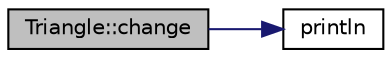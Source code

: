 digraph "Triangle::change"
{
 // INTERACTIVE_SVG=YES
 // LATEX_PDF_SIZE
  bgcolor="transparent";
  edge [fontname="Helvetica",fontsize="10",labelfontname="Helvetica",labelfontsize="10"];
  node [fontname="Helvetica",fontsize="10",shape=record];
  rankdir="LR";
  Node1 [label="Triangle::change",height=0.2,width=0.4,color="black", fillcolor="grey75", style="filled", fontcolor="black",tooltip="implementation of the method for changing the graphic primitive \"Triangle\""];
  Node1 -> Node2 [color="midnightblue",fontsize="10",style="solid",fontname="Helvetica"];
  Node2 [label="println",height=0.2,width=0.4,color="black",URL="$d1/d1f/editor_8cpp.html#a7187bd2506b183203982bbb35c73483b",tooltip="Utility function for printing messages using <fmt> library plus new line character."];
}
